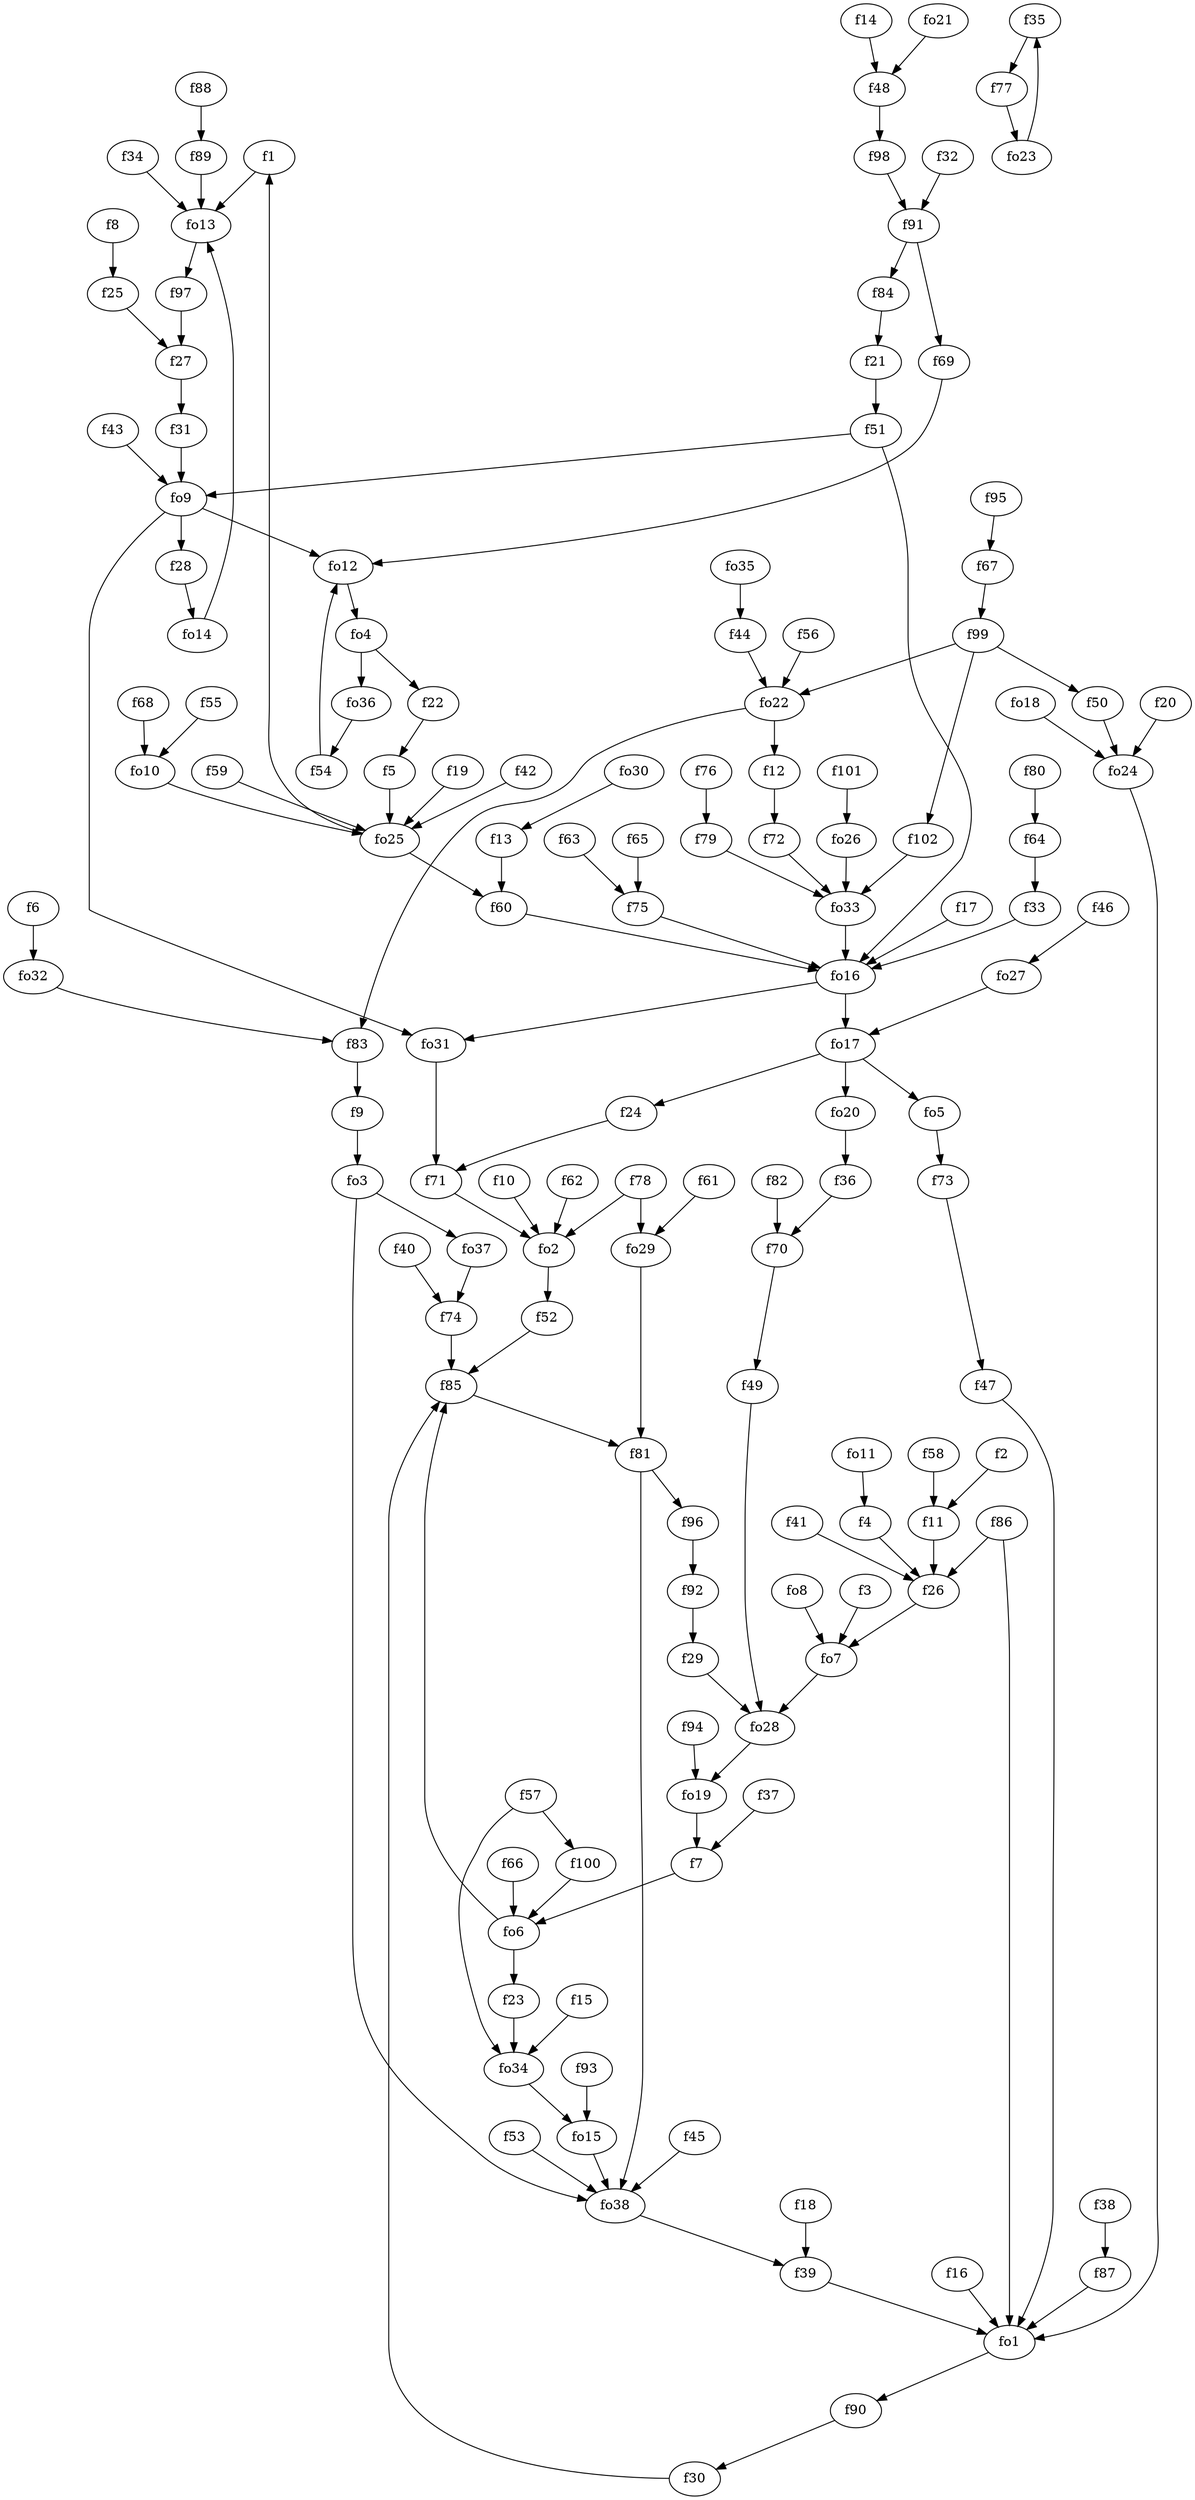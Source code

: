strict digraph  {
f1;
f2;
f3;
f4;
f5;
f6;
f7;
f8;
f9;
f10;
f11;
f12;
f13;
f14;
f15;
f16;
f17;
f18;
f19;
f20;
f21;
f22;
f23;
f24;
f25;
f26;
f27;
f28;
f29;
f30;
f31;
f32;
f33;
f34;
f35;
f36;
f37;
f38;
f39;
f40;
f41;
f42;
f43;
f44;
f45;
f46;
f47;
f48;
f49;
f50;
f51;
f52;
f53;
f54;
f55;
f56;
f57;
f58;
f59;
f60;
f61;
f62;
f63;
f64;
f65;
f66;
f67;
f68;
f69;
f70;
f71;
f72;
f73;
f74;
f75;
f76;
f77;
f78;
f79;
f80;
f81;
f82;
f83;
f84;
f85;
f86;
f87;
f88;
f89;
f90;
f91;
f92;
f93;
f94;
f95;
f96;
f97;
f98;
f99;
f100;
f101;
f102;
fo1;
fo2;
fo3;
fo4;
fo5;
fo6;
fo7;
fo8;
fo9;
fo10;
fo11;
fo12;
fo13;
fo14;
fo15;
fo16;
fo17;
fo18;
fo19;
fo20;
fo21;
fo22;
fo23;
fo24;
fo25;
fo26;
fo27;
fo28;
fo29;
fo30;
fo31;
fo32;
fo33;
fo34;
fo35;
fo36;
fo37;
fo38;
f1 -> fo13  [weight=2];
f2 -> f11  [weight=2];
f3 -> fo7  [weight=2];
f4 -> f26  [weight=2];
f5 -> fo25  [weight=2];
f6 -> fo32  [weight=2];
f7 -> fo6  [weight=2];
f8 -> f25  [weight=2];
f9 -> fo3  [weight=2];
f10 -> fo2  [weight=2];
f11 -> f26  [weight=2];
f12 -> f72  [weight=2];
f13 -> f60  [weight=2];
f14 -> f48  [weight=2];
f15 -> fo34  [weight=2];
f16 -> fo1  [weight=2];
f17 -> fo16  [weight=2];
f18 -> f39  [weight=2];
f19 -> fo25  [weight=2];
f20 -> fo24  [weight=2];
f21 -> f51  [weight=2];
f22 -> f5  [weight=2];
f23 -> fo34  [weight=2];
f24 -> f71  [weight=2];
f25 -> f27  [weight=2];
f26 -> fo7  [weight=2];
f27 -> f31  [weight=2];
f28 -> fo14  [weight=2];
f29 -> fo28  [weight=2];
f30 -> f85  [weight=2];
f31 -> fo9  [weight=2];
f32 -> f91  [weight=2];
f33 -> fo16  [weight=2];
f34 -> fo13  [weight=2];
f35 -> f77  [weight=2];
f36 -> f70  [weight=2];
f37 -> f7  [weight=2];
f38 -> f87  [weight=2];
f39 -> fo1  [weight=2];
f40 -> f74  [weight=2];
f41 -> f26  [weight=2];
f42 -> fo25  [weight=2];
f43 -> fo9  [weight=2];
f44 -> fo22  [weight=2];
f45 -> fo38  [weight=2];
f46 -> fo27  [weight=2];
f47 -> fo1  [weight=2];
f48 -> f98  [weight=2];
f49 -> fo28  [weight=2];
f50 -> fo24  [weight=2];
f51 -> fo16  [weight=2];
f51 -> fo9  [weight=2];
f52 -> f85  [weight=2];
f53 -> fo38  [weight=2];
f54 -> fo12  [weight=2];
f55 -> fo10  [weight=2];
f56 -> fo22  [weight=2];
f57 -> fo34  [weight=2];
f57 -> f100  [weight=2];
f58 -> f11  [weight=2];
f59 -> fo25  [weight=2];
f60 -> fo16  [weight=2];
f61 -> fo29  [weight=2];
f62 -> fo2  [weight=2];
f63 -> f75  [weight=2];
f64 -> f33  [weight=2];
f65 -> f75  [weight=2];
f66 -> fo6  [weight=2];
f67 -> f99  [weight=2];
f68 -> fo10  [weight=2];
f69 -> fo12  [weight=2];
f70 -> f49  [weight=2];
f71 -> fo2  [weight=2];
f72 -> fo33  [weight=2];
f73 -> f47  [weight=2];
f74 -> f85  [weight=2];
f75 -> fo16  [weight=2];
f76 -> f79  [weight=2];
f77 -> fo23  [weight=2];
f78 -> fo2  [weight=2];
f78 -> fo29  [weight=2];
f79 -> fo33  [weight=2];
f80 -> f64  [weight=2];
f81 -> f96  [weight=2];
f81 -> fo38  [weight=2];
f82 -> f70  [weight=2];
f83 -> f9  [weight=2];
f84 -> f21  [weight=2];
f85 -> f81  [weight=2];
f86 -> fo1  [weight=2];
f86 -> f26  [weight=2];
f87 -> fo1  [weight=2];
f88 -> f89  [weight=2];
f89 -> fo13  [weight=2];
f90 -> f30  [weight=2];
f91 -> f69  [weight=2];
f91 -> f84  [weight=2];
f92 -> f29  [weight=2];
f93 -> fo15  [weight=2];
f94 -> fo19  [weight=2];
f95 -> f67  [weight=2];
f96 -> f92  [weight=2];
f97 -> f27  [weight=2];
f98 -> f91  [weight=2];
f99 -> f102  [weight=2];
f99 -> f50  [weight=2];
f99 -> fo22  [weight=2];
f100 -> fo6  [weight=2];
f101 -> fo26  [weight=2];
f102 -> fo33  [weight=2];
fo1 -> f90  [weight=2];
fo2 -> f52  [weight=2];
fo3 -> fo37  [weight=2];
fo3 -> fo38  [weight=2];
fo4 -> fo36  [weight=2];
fo4 -> f22  [weight=2];
fo5 -> f73  [weight=2];
fo6 -> f23  [weight=2];
fo6 -> f85  [weight=2];
fo7 -> fo28  [weight=2];
fo8 -> fo7  [weight=2];
fo9 -> fo12  [weight=2];
fo9 -> f28  [weight=2];
fo9 -> fo31  [weight=2];
fo10 -> fo25  [weight=2];
fo11 -> f4  [weight=2];
fo12 -> fo4  [weight=2];
fo13 -> f97  [weight=2];
fo14 -> fo13  [weight=2];
fo15 -> fo38  [weight=2];
fo16 -> fo31  [weight=2];
fo16 -> fo17  [weight=2];
fo17 -> f24  [weight=2];
fo17 -> fo20  [weight=2];
fo17 -> fo5  [weight=2];
fo18 -> fo24  [weight=2];
fo19 -> f7  [weight=2];
fo20 -> f36  [weight=2];
fo21 -> f48  [weight=2];
fo22 -> f12  [weight=2];
fo22 -> f83  [weight=2];
fo23 -> f35  [weight=2];
fo24 -> fo1  [weight=2];
fo25 -> f1  [weight=2];
fo25 -> f60  [weight=2];
fo26 -> fo33  [weight=2];
fo27 -> fo17  [weight=2];
fo28 -> fo19  [weight=2];
fo29 -> f81  [weight=2];
fo30 -> f13  [weight=2];
fo31 -> f71  [weight=2];
fo32 -> f83  [weight=2];
fo33 -> fo16  [weight=2];
fo34 -> fo15  [weight=2];
fo35 -> f44  [weight=2];
fo36 -> f54  [weight=2];
fo37 -> f74  [weight=2];
fo38 -> f39  [weight=2];
}
